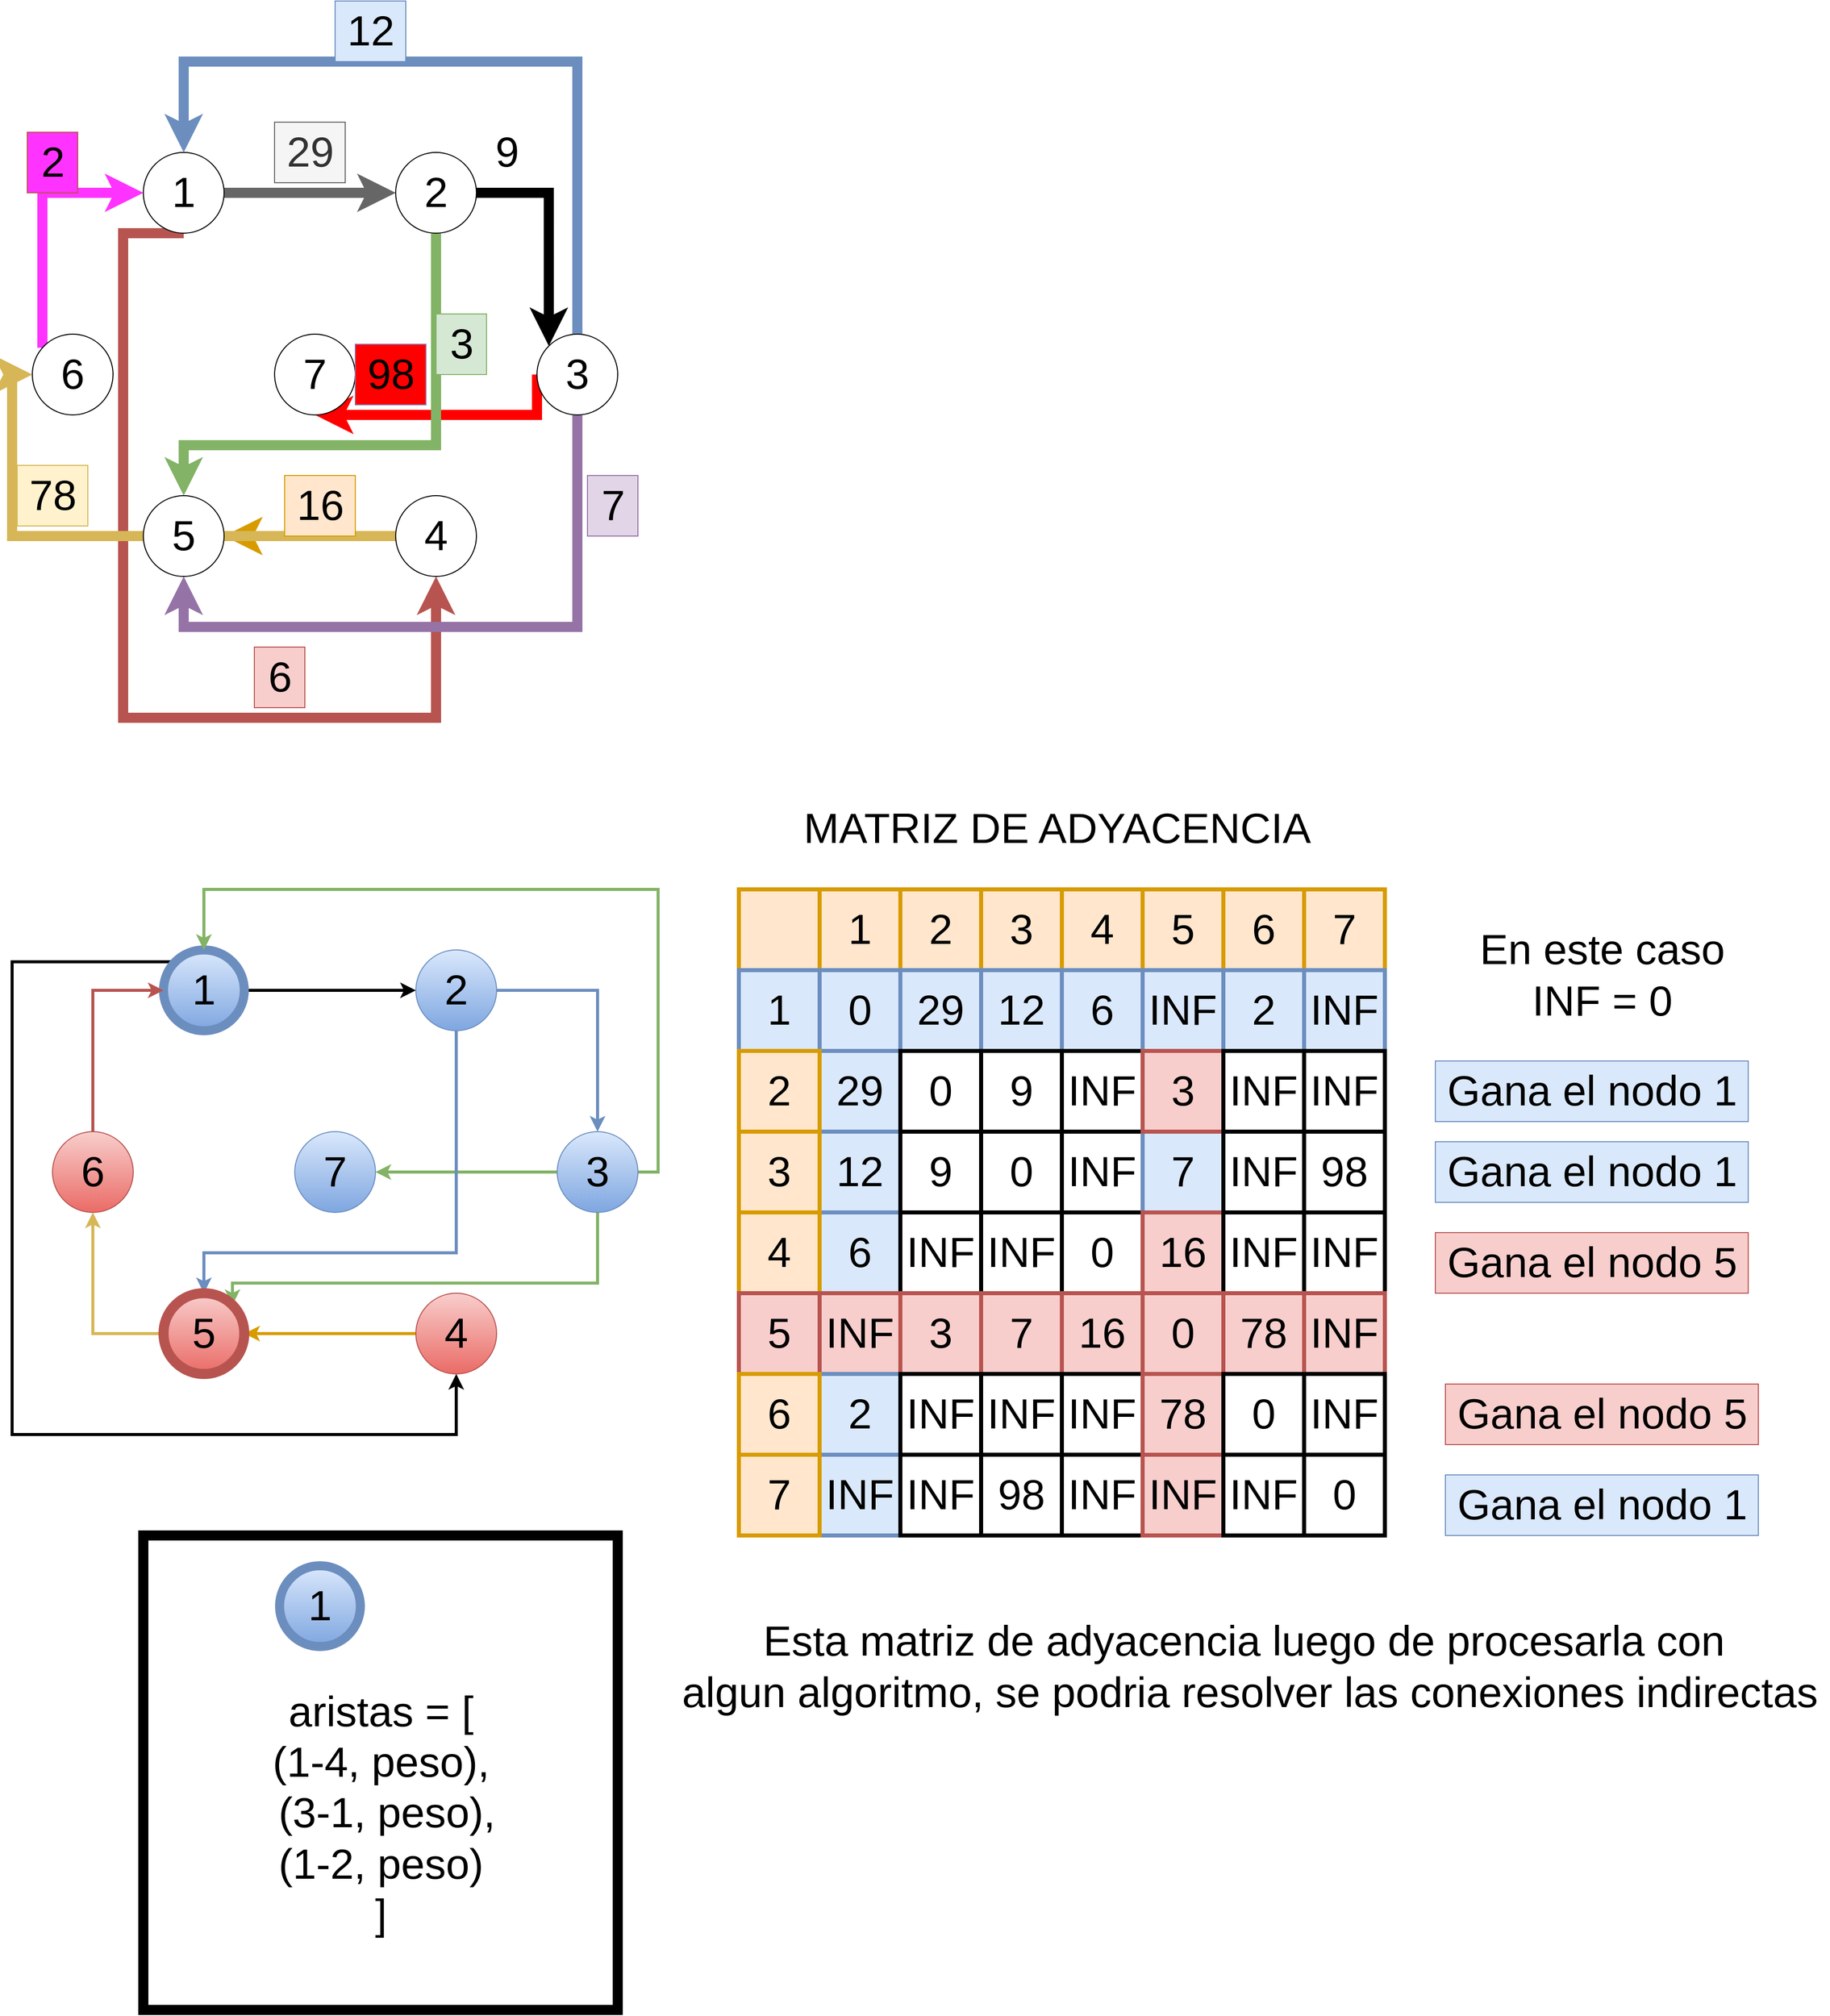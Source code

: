<mxfile version="20.3.0" type="device"><diagram id="lBV7NIcPHMuxXosU-06B" name="Page-1"><mxGraphModel dx="1848" dy="3428" grid="1" gridSize="10" guides="1" tooltips="1" connect="1" arrows="1" fold="1" page="1" pageScale="1" pageWidth="4681" pageHeight="3300" math="0" shadow="0"><root><mxCell id="0"/><mxCell id="1" parent="0"/><mxCell id="FxR7PMtxzr9Iw1Mq1YJ_-73" value="" style="whiteSpace=wrap;html=1;aspect=fixed;strokeWidth=10;fontSize=42;" vertex="1" parent="1"><mxGeometry x="170" y="1520" width="470" height="470" as="geometry"/></mxCell><mxCell id="FxR7PMtxzr9Iw1Mq1YJ_-8" style="edgeStyle=orthogonalEdgeStyle;rounded=0;orthogonalLoop=1;jettySize=auto;html=1;fontSize=42;fillColor=#f5f5f5;strokeColor=#666666;strokeWidth=10;" edge="1" parent="1" source="FxR7PMtxzr9Iw1Mq1YJ_-1" target="FxR7PMtxzr9Iw1Mq1YJ_-4"><mxGeometry relative="1" as="geometry"/></mxCell><mxCell id="FxR7PMtxzr9Iw1Mq1YJ_-20" style="edgeStyle=orthogonalEdgeStyle;rounded=0;orthogonalLoop=1;jettySize=auto;html=1;exitX=0.5;exitY=1;exitDx=0;exitDy=0;entryX=0.5;entryY=1;entryDx=0;entryDy=0;strokeWidth=10;fontSize=42;fillColor=#f8cecc;strokeColor=#b85450;" edge="1" parent="1" source="FxR7PMtxzr9Iw1Mq1YJ_-1" target="FxR7PMtxzr9Iw1Mq1YJ_-6"><mxGeometry relative="1" as="geometry"><Array as="points"><mxPoint x="150" y="230"/><mxPoint x="150" y="710"/><mxPoint x="460" y="710"/></Array></mxGeometry></mxCell><mxCell id="FxR7PMtxzr9Iw1Mq1YJ_-1" value="1" style="ellipse;whiteSpace=wrap;html=1;aspect=fixed;fontSize=42;" vertex="1" parent="1"><mxGeometry x="170" y="150" width="80" height="80" as="geometry"/></mxCell><mxCell id="FxR7PMtxzr9Iw1Mq1YJ_-14" style="edgeStyle=orthogonalEdgeStyle;rounded=0;orthogonalLoop=1;jettySize=auto;html=1;exitX=0.5;exitY=0;exitDx=0;exitDy=0;entryX=0.5;entryY=0;entryDx=0;entryDy=0;fontSize=42;strokeWidth=10;fillColor=#dae8fc;strokeColor=#6c8ebf;" edge="1" parent="1" source="FxR7PMtxzr9Iw1Mq1YJ_-2" target="FxR7PMtxzr9Iw1Mq1YJ_-1"><mxGeometry relative="1" as="geometry"><Array as="points"><mxPoint x="600" y="60"/><mxPoint x="210" y="60"/></Array></mxGeometry></mxCell><mxCell id="FxR7PMtxzr9Iw1Mq1YJ_-22" style="edgeStyle=orthogonalEdgeStyle;rounded=0;orthogonalLoop=1;jettySize=auto;html=1;exitX=0.5;exitY=1;exitDx=0;exitDy=0;entryX=0.5;entryY=1;entryDx=0;entryDy=0;strokeWidth=10;fontSize=42;fillColor=#e1d5e7;strokeColor=#9673a6;" edge="1" parent="1" source="FxR7PMtxzr9Iw1Mq1YJ_-2" target="FxR7PMtxzr9Iw1Mq1YJ_-7"><mxGeometry relative="1" as="geometry"><Array as="points"><mxPoint x="600" y="620"/><mxPoint x="210" y="620"/></Array></mxGeometry></mxCell><mxCell id="FxR7PMtxzr9Iw1Mq1YJ_-26" style="edgeStyle=orthogonalEdgeStyle;rounded=0;orthogonalLoop=1;jettySize=auto;html=1;exitX=0;exitY=0.5;exitDx=0;exitDy=0;strokeWidth=10;fontSize=42;fillColor=#e1d5e7;strokeColor=#FF0000;" edge="1" parent="1" source="FxR7PMtxzr9Iw1Mq1YJ_-2" target="FxR7PMtxzr9Iw1Mq1YJ_-5"><mxGeometry relative="1" as="geometry"><Array as="points"><mxPoint x="560" y="410"/></Array></mxGeometry></mxCell><mxCell id="FxR7PMtxzr9Iw1Mq1YJ_-2" value="3" style="ellipse;whiteSpace=wrap;html=1;aspect=fixed;fontSize=42;" vertex="1" parent="1"><mxGeometry x="560" y="330" width="80" height="80" as="geometry"/></mxCell><mxCell id="FxR7PMtxzr9Iw1Mq1YJ_-28" style="edgeStyle=orthogonalEdgeStyle;rounded=0;orthogonalLoop=1;jettySize=auto;html=1;entryX=0;entryY=0.5;entryDx=0;entryDy=0;strokeColor=#FF33FF;strokeWidth=10;fontSize=42;" edge="1" parent="1" source="FxR7PMtxzr9Iw1Mq1YJ_-3" target="FxR7PMtxzr9Iw1Mq1YJ_-1"><mxGeometry relative="1" as="geometry"><Array as="points"><mxPoint x="70" y="190"/></Array></mxGeometry></mxCell><mxCell id="FxR7PMtxzr9Iw1Mq1YJ_-3" value="6" style="ellipse;whiteSpace=wrap;html=1;aspect=fixed;fontSize=42;" vertex="1" parent="1"><mxGeometry x="60" y="330" width="80" height="80" as="geometry"/></mxCell><mxCell id="FxR7PMtxzr9Iw1Mq1YJ_-10" style="edgeStyle=orthogonalEdgeStyle;rounded=0;orthogonalLoop=1;jettySize=auto;html=1;exitX=0.5;exitY=1;exitDx=0;exitDy=0;entryX=0.5;entryY=0;entryDx=0;entryDy=0;fontSize=42;strokeWidth=10;fillColor=#d5e8d4;strokeColor=#82b366;" edge="1" parent="1" source="FxR7PMtxzr9Iw1Mq1YJ_-4" target="FxR7PMtxzr9Iw1Mq1YJ_-7"><mxGeometry relative="1" as="geometry"><Array as="points"><mxPoint x="460" y="440"/><mxPoint x="210" y="440"/></Array></mxGeometry></mxCell><mxCell id="FxR7PMtxzr9Iw1Mq1YJ_-16" style="edgeStyle=orthogonalEdgeStyle;rounded=0;orthogonalLoop=1;jettySize=auto;html=1;exitX=1;exitY=0.5;exitDx=0;exitDy=0;entryX=0;entryY=0;entryDx=0;entryDy=0;strokeWidth=10;fontSize=42;" edge="1" parent="1" source="FxR7PMtxzr9Iw1Mq1YJ_-4" target="FxR7PMtxzr9Iw1Mq1YJ_-2"><mxGeometry relative="1" as="geometry"/></mxCell><mxCell id="FxR7PMtxzr9Iw1Mq1YJ_-4" value="2" style="ellipse;whiteSpace=wrap;html=1;aspect=fixed;fontSize=42;" vertex="1" parent="1"><mxGeometry x="420" y="150" width="80" height="80" as="geometry"/></mxCell><mxCell id="FxR7PMtxzr9Iw1Mq1YJ_-5" value="7" style="ellipse;whiteSpace=wrap;html=1;aspect=fixed;fontSize=42;" vertex="1" parent="1"><mxGeometry x="300" y="330" width="80" height="80" as="geometry"/></mxCell><mxCell id="FxR7PMtxzr9Iw1Mq1YJ_-18" style="edgeStyle=orthogonalEdgeStyle;rounded=0;orthogonalLoop=1;jettySize=auto;html=1;exitX=0;exitY=0.5;exitDx=0;exitDy=0;strokeWidth=10;fontSize=42;fillColor=#ffe6cc;strokeColor=#d79b00;" edge="1" parent="1" source="FxR7PMtxzr9Iw1Mq1YJ_-6" target="FxR7PMtxzr9Iw1Mq1YJ_-7"><mxGeometry relative="1" as="geometry"/></mxCell><mxCell id="FxR7PMtxzr9Iw1Mq1YJ_-24" style="edgeStyle=orthogonalEdgeStyle;rounded=0;orthogonalLoop=1;jettySize=auto;html=1;entryX=0;entryY=0.5;entryDx=0;entryDy=0;strokeWidth=10;fontSize=42;fillColor=#fff2cc;strokeColor=#d6b656;" edge="1" parent="1" source="FxR7PMtxzr9Iw1Mq1YJ_-6" target="FxR7PMtxzr9Iw1Mq1YJ_-3"><mxGeometry relative="1" as="geometry"/></mxCell><mxCell id="FxR7PMtxzr9Iw1Mq1YJ_-6" value="4" style="ellipse;whiteSpace=wrap;html=1;aspect=fixed;fontSize=42;" vertex="1" parent="1"><mxGeometry x="420" y="490" width="80" height="80" as="geometry"/></mxCell><mxCell id="FxR7PMtxzr9Iw1Mq1YJ_-7" value="5" style="ellipse;whiteSpace=wrap;html=1;aspect=fixed;fontSize=42;" vertex="1" parent="1"><mxGeometry x="170" y="490" width="80" height="80" as="geometry"/></mxCell><mxCell id="FxR7PMtxzr9Iw1Mq1YJ_-9" value="29" style="text;html=1;align=center;verticalAlign=middle;resizable=0;points=[];autosize=1;strokeColor=#666666;fillColor=#f5f5f5;fontSize=42;fontColor=#333333;" vertex="1" parent="1"><mxGeometry x="300" y="120" width="70" height="60" as="geometry"/></mxCell><mxCell id="FxR7PMtxzr9Iw1Mq1YJ_-11" value="3" style="text;html=1;align=center;verticalAlign=middle;resizable=0;points=[];autosize=1;strokeColor=#82b366;fillColor=#d5e8d4;fontSize=42;" vertex="1" parent="1"><mxGeometry x="460" y="310" width="50" height="60" as="geometry"/></mxCell><mxCell id="FxR7PMtxzr9Iw1Mq1YJ_-15" value="12" style="text;html=1;align=center;verticalAlign=middle;resizable=0;points=[];autosize=1;strokeColor=#6c8ebf;fillColor=#dae8fc;fontSize=42;" vertex="1" parent="1"><mxGeometry x="360" width="70" height="60" as="geometry"/></mxCell><mxCell id="FxR7PMtxzr9Iw1Mq1YJ_-17" value="9" style="text;html=1;align=center;verticalAlign=middle;resizable=0;points=[];autosize=1;strokeColor=none;fillColor=none;fontSize=42;" vertex="1" parent="1"><mxGeometry x="505" y="120" width="50" height="60" as="geometry"/></mxCell><mxCell id="FxR7PMtxzr9Iw1Mq1YJ_-19" value="16" style="text;html=1;align=center;verticalAlign=middle;resizable=0;points=[];autosize=1;strokeColor=#d79b00;fillColor=#ffe6cc;fontSize=42;" vertex="1" parent="1"><mxGeometry x="310" y="470" width="70" height="60" as="geometry"/></mxCell><mxCell id="FxR7PMtxzr9Iw1Mq1YJ_-21" value="6" style="text;html=1;align=center;verticalAlign=middle;resizable=0;points=[];autosize=1;strokeColor=#b85450;fillColor=#f8cecc;fontSize=42;" vertex="1" parent="1"><mxGeometry x="280" y="640" width="50" height="60" as="geometry"/></mxCell><mxCell id="FxR7PMtxzr9Iw1Mq1YJ_-23" value="7" style="text;html=1;align=center;verticalAlign=middle;resizable=0;points=[];autosize=1;strokeColor=#9673a6;fillColor=#e1d5e7;fontSize=42;" vertex="1" parent="1"><mxGeometry x="610" y="470" width="50" height="60" as="geometry"/></mxCell><mxCell id="FxR7PMtxzr9Iw1Mq1YJ_-25" value="78" style="text;html=1;align=center;verticalAlign=middle;resizable=0;points=[];autosize=1;strokeColor=#d6b656;fillColor=#fff2cc;fontSize=42;" vertex="1" parent="1"><mxGeometry x="45" y="460" width="70" height="60" as="geometry"/></mxCell><mxCell id="FxR7PMtxzr9Iw1Mq1YJ_-27" value="98" style="text;html=1;align=center;verticalAlign=middle;resizable=0;points=[];autosize=1;strokeColor=#9673a6;fillColor=#FF0000;fontSize=42;" vertex="1" parent="1"><mxGeometry x="380" y="340" width="70" height="60" as="geometry"/></mxCell><mxCell id="FxR7PMtxzr9Iw1Mq1YJ_-29" value="2" style="text;html=1;align=center;verticalAlign=middle;resizable=0;points=[];autosize=1;strokeColor=#b85450;fillColor=#FF33FF;fontSize=42;" vertex="1" parent="1"><mxGeometry x="55" y="130" width="50" height="60" as="geometry"/></mxCell><mxCell id="FxR7PMtxzr9Iw1Mq1YJ_-57" style="edgeStyle=orthogonalEdgeStyle;rounded=0;orthogonalLoop=1;jettySize=auto;html=1;exitX=1;exitY=0.5;exitDx=0;exitDy=0;entryX=0;entryY=0.5;entryDx=0;entryDy=0;strokeColor=#000000;strokeWidth=3;fontSize=42;" edge="1" parent="1" source="FxR7PMtxzr9Iw1Mq1YJ_-32" target="FxR7PMtxzr9Iw1Mq1YJ_-41"><mxGeometry relative="1" as="geometry"/></mxCell><mxCell id="FxR7PMtxzr9Iw1Mq1YJ_-70" style="edgeStyle=orthogonalEdgeStyle;rounded=0;orthogonalLoop=1;jettySize=auto;html=1;exitX=0;exitY=0;exitDx=0;exitDy=0;entryX=0.5;entryY=1;entryDx=0;entryDy=0;strokeColor=#000000;strokeWidth=3;fontSize=42;" edge="1" parent="1" source="FxR7PMtxzr9Iw1Mq1YJ_-32" target="FxR7PMtxzr9Iw1Mq1YJ_-45"><mxGeometry relative="1" as="geometry"><Array as="points"><mxPoint x="40" y="952"/><mxPoint x="40" y="1420"/><mxPoint x="480" y="1420"/></Array></mxGeometry></mxCell><mxCell id="FxR7PMtxzr9Iw1Mq1YJ_-32" value="1" style="ellipse;whiteSpace=wrap;html=1;aspect=fixed;fontSize=42;fillColor=#dae8fc;gradientColor=#7ea6e0;strokeColor=#6c8ebf;strokeWidth=9;" vertex="1" parent="1"><mxGeometry x="190" y="940" width="80" height="80" as="geometry"/></mxCell><mxCell id="FxR7PMtxzr9Iw1Mq1YJ_-61" style="edgeStyle=orthogonalEdgeStyle;rounded=0;orthogonalLoop=1;jettySize=auto;html=1;exitX=0;exitY=0.5;exitDx=0;exitDy=0;entryX=1;entryY=0.5;entryDx=0;entryDy=0;strokeColor=#82b366;strokeWidth=3;fontSize=42;fillColor=#d5e8d4;" edge="1" parent="1" source="FxR7PMtxzr9Iw1Mq1YJ_-36" target="FxR7PMtxzr9Iw1Mq1YJ_-42"><mxGeometry relative="1" as="geometry"/></mxCell><mxCell id="FxR7PMtxzr9Iw1Mq1YJ_-68" style="edgeStyle=orthogonalEdgeStyle;rounded=0;orthogonalLoop=1;jettySize=auto;html=1;exitX=1;exitY=0.5;exitDx=0;exitDy=0;entryX=0.5;entryY=0;entryDx=0;entryDy=0;strokeColor=#82b366;strokeWidth=3;fontSize=42;fillColor=#d5e8d4;" edge="1" parent="1" source="FxR7PMtxzr9Iw1Mq1YJ_-36" target="FxR7PMtxzr9Iw1Mq1YJ_-32"><mxGeometry relative="1" as="geometry"><Array as="points"><mxPoint x="680" y="1160"/><mxPoint x="680" y="880"/><mxPoint x="230" y="880"/></Array></mxGeometry></mxCell><mxCell id="FxR7PMtxzr9Iw1Mq1YJ_-71" style="edgeStyle=orthogonalEdgeStyle;rounded=0;orthogonalLoop=1;jettySize=auto;html=1;exitX=0.5;exitY=1;exitDx=0;exitDy=0;entryX=1;entryY=0;entryDx=0;entryDy=0;strokeColor=#82b366;strokeWidth=3;fontSize=42;fillColor=#d5e8d4;" edge="1" parent="1" source="FxR7PMtxzr9Iw1Mq1YJ_-36" target="FxR7PMtxzr9Iw1Mq1YJ_-46"><mxGeometry relative="1" as="geometry"><Array as="points"><mxPoint x="620" y="1270"/><mxPoint x="258" y="1270"/></Array></mxGeometry></mxCell><mxCell id="FxR7PMtxzr9Iw1Mq1YJ_-36" value="3" style="ellipse;whiteSpace=wrap;html=1;aspect=fixed;fontSize=42;fillColor=#dae8fc;gradientColor=#7ea6e0;strokeColor=#6c8ebf;" vertex="1" parent="1"><mxGeometry x="580" y="1120" width="80" height="80" as="geometry"/></mxCell><mxCell id="FxR7PMtxzr9Iw1Mq1YJ_-64" style="edgeStyle=orthogonalEdgeStyle;rounded=0;orthogonalLoop=1;jettySize=auto;html=1;exitX=0.5;exitY=0;exitDx=0;exitDy=0;entryX=0;entryY=0.5;entryDx=0;entryDy=0;strokeColor=#b85450;strokeWidth=3;fontSize=42;fillColor=#f8cecc;" edge="1" parent="1" source="FxR7PMtxzr9Iw1Mq1YJ_-38" target="FxR7PMtxzr9Iw1Mq1YJ_-32"><mxGeometry relative="1" as="geometry"/></mxCell><mxCell id="FxR7PMtxzr9Iw1Mq1YJ_-38" value="6" style="ellipse;whiteSpace=wrap;html=1;aspect=fixed;fontSize=42;fillColor=#f8cecc;gradientColor=#ea6b66;strokeColor=#b85450;" vertex="1" parent="1"><mxGeometry x="80" y="1120" width="80" height="80" as="geometry"/></mxCell><mxCell id="FxR7PMtxzr9Iw1Mq1YJ_-58" style="edgeStyle=orthogonalEdgeStyle;rounded=0;orthogonalLoop=1;jettySize=auto;html=1;strokeColor=#6c8ebf;strokeWidth=3;fontSize=42;fillColor=#dae8fc;" edge="1" parent="1" source="FxR7PMtxzr9Iw1Mq1YJ_-41" target="FxR7PMtxzr9Iw1Mq1YJ_-36"><mxGeometry relative="1" as="geometry"/></mxCell><mxCell id="FxR7PMtxzr9Iw1Mq1YJ_-59" style="edgeStyle=orthogonalEdgeStyle;rounded=0;orthogonalLoop=1;jettySize=auto;html=1;exitX=0.5;exitY=1;exitDx=0;exitDy=0;strokeColor=#6c8ebf;strokeWidth=3;fontSize=42;fillColor=#dae8fc;" edge="1" parent="1" source="FxR7PMtxzr9Iw1Mq1YJ_-41" target="FxR7PMtxzr9Iw1Mq1YJ_-46"><mxGeometry relative="1" as="geometry"><Array as="points"><mxPoint x="480" y="1240"/><mxPoint x="230" y="1240"/></Array></mxGeometry></mxCell><mxCell id="FxR7PMtxzr9Iw1Mq1YJ_-41" value="2" style="ellipse;whiteSpace=wrap;html=1;aspect=fixed;fontSize=42;fillColor=#dae8fc;gradientColor=#7ea6e0;strokeColor=#6c8ebf;" vertex="1" parent="1"><mxGeometry x="440" y="940" width="80" height="80" as="geometry"/></mxCell><mxCell id="FxR7PMtxzr9Iw1Mq1YJ_-42" value="7" style="ellipse;whiteSpace=wrap;html=1;aspect=fixed;fontSize=42;fillColor=#dae8fc;gradientColor=#7ea6e0;strokeColor=#6c8ebf;" vertex="1" parent="1"><mxGeometry x="320" y="1120" width="80" height="80" as="geometry"/></mxCell><mxCell id="FxR7PMtxzr9Iw1Mq1YJ_-62" style="edgeStyle=orthogonalEdgeStyle;rounded=0;orthogonalLoop=1;jettySize=auto;html=1;exitX=0;exitY=0.5;exitDx=0;exitDy=0;entryX=1;entryY=0.5;entryDx=0;entryDy=0;strokeColor=#d79b00;strokeWidth=3;fontSize=42;fillColor=#ffe6cc;" edge="1" parent="1" source="FxR7PMtxzr9Iw1Mq1YJ_-45" target="FxR7PMtxzr9Iw1Mq1YJ_-46"><mxGeometry relative="1" as="geometry"/></mxCell><mxCell id="FxR7PMtxzr9Iw1Mq1YJ_-45" value="4" style="ellipse;whiteSpace=wrap;html=1;aspect=fixed;fontSize=42;fillColor=#f8cecc;gradientColor=#ea6b66;strokeColor=#b85450;" vertex="1" parent="1"><mxGeometry x="440" y="1280" width="80" height="80" as="geometry"/></mxCell><mxCell id="FxR7PMtxzr9Iw1Mq1YJ_-63" style="edgeStyle=orthogonalEdgeStyle;rounded=0;orthogonalLoop=1;jettySize=auto;html=1;exitX=0;exitY=0.5;exitDx=0;exitDy=0;entryX=0.5;entryY=1;entryDx=0;entryDy=0;strokeColor=#d6b656;strokeWidth=3;fontSize=42;fillColor=#fff2cc;" edge="1" parent="1" source="FxR7PMtxzr9Iw1Mq1YJ_-46" target="FxR7PMtxzr9Iw1Mq1YJ_-38"><mxGeometry relative="1" as="geometry"/></mxCell><mxCell id="FxR7PMtxzr9Iw1Mq1YJ_-46" value="5" style="ellipse;whiteSpace=wrap;html=1;aspect=fixed;fontSize=42;fillColor=#f8cecc;gradientColor=#ea6b66;strokeColor=#b85450;strokeWidth=10;" vertex="1" parent="1"><mxGeometry x="190" y="1280" width="80" height="80" as="geometry"/></mxCell><mxCell id="FxR7PMtxzr9Iw1Mq1YJ_-72" value="1" style="ellipse;whiteSpace=wrap;html=1;aspect=fixed;fontSize=42;fillColor=#dae8fc;gradientColor=#7ea6e0;strokeColor=#6c8ebf;strokeWidth=9;" vertex="1" parent="1"><mxGeometry x="305" y="1550" width="80" height="80" as="geometry"/></mxCell><mxCell id="FxR7PMtxzr9Iw1Mq1YJ_-75" value="aristas = [&lt;br&gt;(1-4, peso),&lt;br&gt;&amp;nbsp;(3-1, peso), &lt;br&gt;(1-2, peso)&lt;br&gt;]" style="text;html=1;resizable=0;autosize=1;align=center;verticalAlign=middle;points=[];fillColor=none;strokeColor=none;rounded=0;strokeWidth=10;fontSize=42;" vertex="1" parent="1"><mxGeometry x="280" y="1660" width="250" height="270" as="geometry"/></mxCell><mxCell id="FxR7PMtxzr9Iw1Mq1YJ_-76" value="" style="whiteSpace=wrap;html=1;aspect=fixed;strokeWidth=4;fontSize=42;" vertex="1" parent="1"><mxGeometry x="760" y="880" width="80" height="80" as="geometry"/></mxCell><mxCell id="FxR7PMtxzr9Iw1Mq1YJ_-77" value="" style="whiteSpace=wrap;html=1;aspect=fixed;strokeWidth=4;fontSize=42;fillColor=#dae8fc;strokeColor=#6c8ebf;" vertex="1" parent="1"><mxGeometry x="760" y="960" width="80" height="80" as="geometry"/></mxCell><mxCell id="FxR7PMtxzr9Iw1Mq1YJ_-78" value="" style="whiteSpace=wrap;html=1;aspect=fixed;strokeWidth=4;fontSize=42;" vertex="1" parent="1"><mxGeometry x="760" y="1120" width="80" height="80" as="geometry"/></mxCell><mxCell id="FxR7PMtxzr9Iw1Mq1YJ_-79" value="" style="whiteSpace=wrap;html=1;aspect=fixed;strokeWidth=4;fontSize=42;" vertex="1" parent="1"><mxGeometry x="760" y="1200" width="80" height="80" as="geometry"/></mxCell><mxCell id="FxR7PMtxzr9Iw1Mq1YJ_-80" value="" style="whiteSpace=wrap;html=1;aspect=fixed;strokeWidth=4;fontSize=42;" vertex="1" parent="1"><mxGeometry x="760" y="1040" width="80" height="80" as="geometry"/></mxCell><mxCell id="FxR7PMtxzr9Iw1Mq1YJ_-81" value="" style="whiteSpace=wrap;html=1;aspect=fixed;strokeWidth=4;fontSize=42;fillColor=#f8cecc;strokeColor=#b85450;" vertex="1" parent="1"><mxGeometry x="760" y="1280" width="80" height="80" as="geometry"/></mxCell><mxCell id="FxR7PMtxzr9Iw1Mq1YJ_-82" value="" style="whiteSpace=wrap;html=1;aspect=fixed;strokeWidth=4;fontSize=42;" vertex="1" parent="1"><mxGeometry x="760" y="1360" width="80" height="80" as="geometry"/></mxCell><mxCell id="FxR7PMtxzr9Iw1Mq1YJ_-83" value="1" style="whiteSpace=wrap;html=1;aspect=fixed;strokeWidth=4;fontSize=42;fillColor=#ffe6cc;strokeColor=#d79b00;" vertex="1" parent="1"><mxGeometry x="840" y="880" width="80" height="80" as="geometry"/></mxCell><mxCell id="FxR7PMtxzr9Iw1Mq1YJ_-84" value="0" style="whiteSpace=wrap;html=1;aspect=fixed;strokeWidth=4;fontSize=42;fillColor=#dae8fc;strokeColor=#6c8ebf;" vertex="1" parent="1"><mxGeometry x="840" y="960" width="80" height="80" as="geometry"/></mxCell><mxCell id="FxR7PMtxzr9Iw1Mq1YJ_-85" value="12" style="whiteSpace=wrap;html=1;aspect=fixed;strokeWidth=4;fontSize=42;fillColor=#dae8fc;strokeColor=#6c8ebf;" vertex="1" parent="1"><mxGeometry x="840" y="1120" width="80" height="80" as="geometry"/></mxCell><mxCell id="FxR7PMtxzr9Iw1Mq1YJ_-86" value="6" style="whiteSpace=wrap;html=1;aspect=fixed;strokeWidth=4;fontSize=42;fillColor=#dae8fc;strokeColor=#6c8ebf;" vertex="1" parent="1"><mxGeometry x="840" y="1200" width="80" height="80" as="geometry"/></mxCell><mxCell id="FxR7PMtxzr9Iw1Mq1YJ_-87" value="29" style="whiteSpace=wrap;html=1;aspect=fixed;strokeWidth=4;fontSize=42;fillColor=#dae8fc;strokeColor=#6c8ebf;" vertex="1" parent="1"><mxGeometry x="840" y="1040" width="80" height="80" as="geometry"/></mxCell><mxCell id="FxR7PMtxzr9Iw1Mq1YJ_-88" value="INF" style="whiteSpace=wrap;html=1;aspect=fixed;strokeWidth=4;fontSize=42;fillColor=#f8cecc;strokeColor=#b85450;" vertex="1" parent="1"><mxGeometry x="840" y="1280" width="80" height="80" as="geometry"/></mxCell><mxCell id="FxR7PMtxzr9Iw1Mq1YJ_-89" value="2" style="whiteSpace=wrap;html=1;aspect=fixed;strokeWidth=4;fontSize=42;fillColor=#dae8fc;strokeColor=#6c8ebf;" vertex="1" parent="1"><mxGeometry x="840" y="1360" width="80" height="80" as="geometry"/></mxCell><mxCell id="FxR7PMtxzr9Iw1Mq1YJ_-90" value="2" style="whiteSpace=wrap;html=1;aspect=fixed;strokeWidth=4;fontSize=42;fillColor=#ffe6cc;strokeColor=#d79b00;" vertex="1" parent="1"><mxGeometry x="920" y="880" width="80" height="80" as="geometry"/></mxCell><mxCell id="FxR7PMtxzr9Iw1Mq1YJ_-91" value="29" style="whiteSpace=wrap;html=1;aspect=fixed;strokeWidth=4;fontSize=42;fillColor=#dae8fc;strokeColor=#6c8ebf;" vertex="1" parent="1"><mxGeometry x="920" y="960" width="80" height="80" as="geometry"/></mxCell><mxCell id="FxR7PMtxzr9Iw1Mq1YJ_-92" value="9" style="whiteSpace=wrap;html=1;aspect=fixed;strokeWidth=4;fontSize=42;" vertex="1" parent="1"><mxGeometry x="920" y="1120" width="80" height="80" as="geometry"/></mxCell><mxCell id="FxR7PMtxzr9Iw1Mq1YJ_-93" value="INF" style="whiteSpace=wrap;html=1;aspect=fixed;strokeWidth=4;fontSize=42;" vertex="1" parent="1"><mxGeometry x="920" y="1200" width="80" height="80" as="geometry"/></mxCell><mxCell id="FxR7PMtxzr9Iw1Mq1YJ_-94" value="0" style="whiteSpace=wrap;html=1;aspect=fixed;strokeWidth=4;fontSize=42;" vertex="1" parent="1"><mxGeometry x="920" y="1040" width="80" height="80" as="geometry"/></mxCell><mxCell id="FxR7PMtxzr9Iw1Mq1YJ_-95" value="3" style="whiteSpace=wrap;html=1;aspect=fixed;strokeWidth=4;fontSize=42;fillColor=#f8cecc;strokeColor=#b85450;" vertex="1" parent="1"><mxGeometry x="920" y="1280" width="80" height="80" as="geometry"/></mxCell><mxCell id="FxR7PMtxzr9Iw1Mq1YJ_-96" value="INF" style="whiteSpace=wrap;html=1;aspect=fixed;strokeWidth=4;fontSize=42;" vertex="1" parent="1"><mxGeometry x="920" y="1360" width="80" height="80" as="geometry"/></mxCell><mxCell id="FxR7PMtxzr9Iw1Mq1YJ_-97" value="3" style="whiteSpace=wrap;html=1;aspect=fixed;strokeWidth=4;fontSize=42;fillColor=#ffe6cc;strokeColor=#d79b00;" vertex="1" parent="1"><mxGeometry x="1000" y="880" width="80" height="80" as="geometry"/></mxCell><mxCell id="FxR7PMtxzr9Iw1Mq1YJ_-98" value="12" style="whiteSpace=wrap;html=1;aspect=fixed;strokeWidth=4;fontSize=42;fillColor=#dae8fc;strokeColor=#6c8ebf;" vertex="1" parent="1"><mxGeometry x="1000" y="960" width="80" height="80" as="geometry"/></mxCell><mxCell id="FxR7PMtxzr9Iw1Mq1YJ_-99" value="0" style="whiteSpace=wrap;html=1;aspect=fixed;strokeWidth=4;fontSize=42;" vertex="1" parent="1"><mxGeometry x="1000" y="1120" width="80" height="80" as="geometry"/></mxCell><mxCell id="FxR7PMtxzr9Iw1Mq1YJ_-100" value="INF" style="whiteSpace=wrap;html=1;aspect=fixed;strokeWidth=4;fontSize=42;" vertex="1" parent="1"><mxGeometry x="1000" y="1200" width="80" height="80" as="geometry"/></mxCell><mxCell id="FxR7PMtxzr9Iw1Mq1YJ_-101" value="9" style="whiteSpace=wrap;html=1;aspect=fixed;strokeWidth=4;fontSize=42;" vertex="1" parent="1"><mxGeometry x="1000" y="1040" width="80" height="80" as="geometry"/></mxCell><mxCell id="FxR7PMtxzr9Iw1Mq1YJ_-102" value="7" style="whiteSpace=wrap;html=1;aspect=fixed;strokeWidth=4;fontSize=42;fillColor=#f8cecc;strokeColor=#b85450;" vertex="1" parent="1"><mxGeometry x="1000" y="1280" width="80" height="80" as="geometry"/></mxCell><mxCell id="FxR7PMtxzr9Iw1Mq1YJ_-103" value="INF" style="whiteSpace=wrap;html=1;aspect=fixed;strokeWidth=4;fontSize=42;" vertex="1" parent="1"><mxGeometry x="1000" y="1360" width="80" height="80" as="geometry"/></mxCell><mxCell id="FxR7PMtxzr9Iw1Mq1YJ_-104" value="4" style="whiteSpace=wrap;html=1;aspect=fixed;strokeWidth=4;fontSize=42;fillColor=#ffe6cc;strokeColor=#d79b00;" vertex="1" parent="1"><mxGeometry x="1080" y="880" width="80" height="80" as="geometry"/></mxCell><mxCell id="FxR7PMtxzr9Iw1Mq1YJ_-105" value="6" style="whiteSpace=wrap;html=1;aspect=fixed;strokeWidth=4;fontSize=42;fillColor=#dae8fc;strokeColor=#6c8ebf;" vertex="1" parent="1"><mxGeometry x="1080" y="960" width="80" height="80" as="geometry"/></mxCell><mxCell id="FxR7PMtxzr9Iw1Mq1YJ_-106" value="INF" style="whiteSpace=wrap;html=1;aspect=fixed;strokeWidth=4;fontSize=42;" vertex="1" parent="1"><mxGeometry x="1080" y="1120" width="80" height="80" as="geometry"/></mxCell><mxCell id="FxR7PMtxzr9Iw1Mq1YJ_-107" value="0" style="whiteSpace=wrap;html=1;aspect=fixed;strokeWidth=4;fontSize=42;" vertex="1" parent="1"><mxGeometry x="1080" y="1200" width="80" height="80" as="geometry"/></mxCell><mxCell id="FxR7PMtxzr9Iw1Mq1YJ_-108" value="INF" style="whiteSpace=wrap;html=1;aspect=fixed;strokeWidth=4;fontSize=42;" vertex="1" parent="1"><mxGeometry x="1080" y="1040" width="80" height="80" as="geometry"/></mxCell><mxCell id="FxR7PMtxzr9Iw1Mq1YJ_-109" value="16" style="whiteSpace=wrap;html=1;aspect=fixed;strokeWidth=4;fontSize=42;fillColor=#f8cecc;strokeColor=#b85450;" vertex="1" parent="1"><mxGeometry x="1080" y="1280" width="80" height="80" as="geometry"/></mxCell><mxCell id="FxR7PMtxzr9Iw1Mq1YJ_-110" value="INF" style="whiteSpace=wrap;html=1;aspect=fixed;strokeWidth=4;fontSize=42;" vertex="1" parent="1"><mxGeometry x="1080" y="1360" width="80" height="80" as="geometry"/></mxCell><mxCell id="FxR7PMtxzr9Iw1Mq1YJ_-111" value="5" style="whiteSpace=wrap;html=1;aspect=fixed;strokeWidth=4;fontSize=42;fillColor=#ffe6cc;strokeColor=#d79b00;" vertex="1" parent="1"><mxGeometry x="1160" y="880" width="80" height="80" as="geometry"/></mxCell><mxCell id="FxR7PMtxzr9Iw1Mq1YJ_-112" value="INF" style="whiteSpace=wrap;html=1;aspect=fixed;strokeWidth=4;fontSize=42;fillColor=#dae8fc;strokeColor=#6c8ebf;" vertex="1" parent="1"><mxGeometry x="1160" y="960" width="80" height="80" as="geometry"/></mxCell><mxCell id="FxR7PMtxzr9Iw1Mq1YJ_-113" value="7" style="whiteSpace=wrap;html=1;aspect=fixed;strokeWidth=4;fontSize=42;fillColor=#dae8fc;strokeColor=#6c8ebf;" vertex="1" parent="1"><mxGeometry x="1160" y="1120" width="80" height="80" as="geometry"/></mxCell><mxCell id="FxR7PMtxzr9Iw1Mq1YJ_-114" value="16" style="whiteSpace=wrap;html=1;aspect=fixed;strokeWidth=4;fontSize=42;fillColor=#f8cecc;strokeColor=#b85450;" vertex="1" parent="1"><mxGeometry x="1160" y="1200" width="80" height="80" as="geometry"/></mxCell><mxCell id="FxR7PMtxzr9Iw1Mq1YJ_-115" value="3" style="whiteSpace=wrap;html=1;aspect=fixed;strokeWidth=4;fontSize=42;fillColor=#f8cecc;strokeColor=#b85450;" vertex="1" parent="1"><mxGeometry x="1160" y="1040" width="80" height="80" as="geometry"/></mxCell><mxCell id="FxR7PMtxzr9Iw1Mq1YJ_-116" value="0" style="whiteSpace=wrap;html=1;aspect=fixed;strokeWidth=4;fontSize=42;fillColor=#f8cecc;strokeColor=#b85450;" vertex="1" parent="1"><mxGeometry x="1160" y="1280" width="80" height="80" as="geometry"/></mxCell><mxCell id="FxR7PMtxzr9Iw1Mq1YJ_-117" value="78" style="whiteSpace=wrap;html=1;aspect=fixed;strokeWidth=4;fontSize=42;fillColor=#f8cecc;strokeColor=#b85450;" vertex="1" parent="1"><mxGeometry x="1160" y="1360" width="80" height="80" as="geometry"/></mxCell><mxCell id="FxR7PMtxzr9Iw1Mq1YJ_-118" value="6" style="whiteSpace=wrap;html=1;aspect=fixed;strokeWidth=4;fontSize=42;fillColor=#ffe6cc;strokeColor=#d79b00;" vertex="1" parent="1"><mxGeometry x="1240" y="880" width="80" height="80" as="geometry"/></mxCell><mxCell id="FxR7PMtxzr9Iw1Mq1YJ_-119" value="2" style="whiteSpace=wrap;html=1;aspect=fixed;strokeWidth=4;fontSize=42;fillColor=#dae8fc;strokeColor=#6c8ebf;" vertex="1" parent="1"><mxGeometry x="1240" y="960" width="80" height="80" as="geometry"/></mxCell><mxCell id="FxR7PMtxzr9Iw1Mq1YJ_-120" value="INF" style="whiteSpace=wrap;html=1;aspect=fixed;strokeWidth=4;fontSize=42;" vertex="1" parent="1"><mxGeometry x="1240" y="1120" width="80" height="80" as="geometry"/></mxCell><mxCell id="FxR7PMtxzr9Iw1Mq1YJ_-121" value="INF" style="whiteSpace=wrap;html=1;aspect=fixed;strokeWidth=4;fontSize=42;" vertex="1" parent="1"><mxGeometry x="1240" y="1200" width="80" height="80" as="geometry"/></mxCell><mxCell id="FxR7PMtxzr9Iw1Mq1YJ_-122" value="INF" style="whiteSpace=wrap;html=1;aspect=fixed;strokeWidth=4;fontSize=42;" vertex="1" parent="1"><mxGeometry x="1240" y="1040" width="80" height="80" as="geometry"/></mxCell><mxCell id="FxR7PMtxzr9Iw1Mq1YJ_-123" value="78" style="whiteSpace=wrap;html=1;aspect=fixed;strokeWidth=4;fontSize=42;fillColor=#f8cecc;strokeColor=#b85450;" vertex="1" parent="1"><mxGeometry x="1240" y="1280" width="80" height="80" as="geometry"/></mxCell><mxCell id="FxR7PMtxzr9Iw1Mq1YJ_-124" value="0" style="whiteSpace=wrap;html=1;aspect=fixed;strokeWidth=4;fontSize=42;" vertex="1" parent="1"><mxGeometry x="1240" y="1360" width="80" height="80" as="geometry"/></mxCell><mxCell id="FxR7PMtxzr9Iw1Mq1YJ_-125" value="7" style="whiteSpace=wrap;html=1;aspect=fixed;strokeWidth=4;fontSize=42;fillColor=#ffe6cc;strokeColor=#d79b00;" vertex="1" parent="1"><mxGeometry x="1320" y="880" width="80" height="80" as="geometry"/></mxCell><mxCell id="FxR7PMtxzr9Iw1Mq1YJ_-126" value="INF" style="whiteSpace=wrap;html=1;aspect=fixed;strokeWidth=4;fontSize=42;fillColor=#dae8fc;strokeColor=#6c8ebf;" vertex="1" parent="1"><mxGeometry x="1320" y="960" width="80" height="80" as="geometry"/></mxCell><mxCell id="FxR7PMtxzr9Iw1Mq1YJ_-127" value="98" style="whiteSpace=wrap;html=1;aspect=fixed;strokeWidth=4;fontSize=42;" vertex="1" parent="1"><mxGeometry x="1320" y="1120" width="80" height="80" as="geometry"/></mxCell><mxCell id="FxR7PMtxzr9Iw1Mq1YJ_-128" value="INF" style="whiteSpace=wrap;html=1;aspect=fixed;strokeWidth=4;fontSize=42;" vertex="1" parent="1"><mxGeometry x="1320" y="1200" width="80" height="80" as="geometry"/></mxCell><mxCell id="FxR7PMtxzr9Iw1Mq1YJ_-129" value="INF" style="whiteSpace=wrap;html=1;aspect=fixed;strokeWidth=4;fontSize=42;" vertex="1" parent="1"><mxGeometry x="1320" y="1040" width="80" height="80" as="geometry"/></mxCell><mxCell id="FxR7PMtxzr9Iw1Mq1YJ_-130" value="INF" style="whiteSpace=wrap;html=1;aspect=fixed;strokeWidth=4;fontSize=42;fillColor=#f8cecc;strokeColor=#b85450;" vertex="1" parent="1"><mxGeometry x="1320" y="1280" width="80" height="80" as="geometry"/></mxCell><mxCell id="FxR7PMtxzr9Iw1Mq1YJ_-131" value="INF" style="whiteSpace=wrap;html=1;aspect=fixed;strokeWidth=4;fontSize=42;" vertex="1" parent="1"><mxGeometry x="1320" y="1360" width="80" height="80" as="geometry"/></mxCell><mxCell id="FxR7PMtxzr9Iw1Mq1YJ_-132" value="" style="whiteSpace=wrap;html=1;aspect=fixed;strokeWidth=4;fontSize=42;fillColor=#ffe6cc;strokeColor=#d79b00;" vertex="1" parent="1"><mxGeometry x="760" y="880" width="80" height="80" as="geometry"/></mxCell><mxCell id="FxR7PMtxzr9Iw1Mq1YJ_-133" value="1" style="whiteSpace=wrap;html=1;aspect=fixed;strokeWidth=4;fontSize=42;fillColor=#dae8fc;strokeColor=#6c8ebf;" vertex="1" parent="1"><mxGeometry x="760" y="960" width="80" height="80" as="geometry"/></mxCell><mxCell id="FxR7PMtxzr9Iw1Mq1YJ_-134" value="2" style="whiteSpace=wrap;html=1;aspect=fixed;strokeWidth=4;fontSize=42;fillColor=#ffe6cc;strokeColor=#d79b00;" vertex="1" parent="1"><mxGeometry x="760" y="1040" width="80" height="80" as="geometry"/></mxCell><mxCell id="FxR7PMtxzr9Iw1Mq1YJ_-135" value="3" style="whiteSpace=wrap;html=1;aspect=fixed;strokeWidth=4;fontSize=42;fillColor=#ffe6cc;strokeColor=#d79b00;" vertex="1" parent="1"><mxGeometry x="760" y="1120" width="80" height="80" as="geometry"/></mxCell><mxCell id="FxR7PMtxzr9Iw1Mq1YJ_-136" value="4" style="whiteSpace=wrap;html=1;aspect=fixed;strokeWidth=4;fontSize=42;fillColor=#ffe6cc;strokeColor=#d79b00;" vertex="1" parent="1"><mxGeometry x="760" y="1200" width="80" height="80" as="geometry"/></mxCell><mxCell id="FxR7PMtxzr9Iw1Mq1YJ_-137" value="5" style="whiteSpace=wrap;html=1;aspect=fixed;strokeWidth=4;fontSize=42;fillColor=#f8cecc;strokeColor=#b85450;" vertex="1" parent="1"><mxGeometry x="760" y="1280" width="80" height="80" as="geometry"/></mxCell><mxCell id="FxR7PMtxzr9Iw1Mq1YJ_-138" value="6" style="whiteSpace=wrap;html=1;aspect=fixed;strokeWidth=4;fontSize=42;fillColor=#ffe6cc;strokeColor=#d79b00;" vertex="1" parent="1"><mxGeometry x="760" y="1360" width="80" height="80" as="geometry"/></mxCell><mxCell id="FxR7PMtxzr9Iw1Mq1YJ_-139" value="" style="whiteSpace=wrap;html=1;aspect=fixed;strokeWidth=4;fontSize=42;" vertex="1" parent="1"><mxGeometry x="760" y="1440" width="80" height="80" as="geometry"/></mxCell><mxCell id="FxR7PMtxzr9Iw1Mq1YJ_-140" value="INF" style="whiteSpace=wrap;html=1;aspect=fixed;strokeWidth=4;fontSize=42;fillColor=#dae8fc;strokeColor=#6c8ebf;" vertex="1" parent="1"><mxGeometry x="840" y="1440" width="80" height="80" as="geometry"/></mxCell><mxCell id="FxR7PMtxzr9Iw1Mq1YJ_-141" value="INF" style="whiteSpace=wrap;html=1;aspect=fixed;strokeWidth=4;fontSize=42;" vertex="1" parent="1"><mxGeometry x="920" y="1440" width="80" height="80" as="geometry"/></mxCell><mxCell id="FxR7PMtxzr9Iw1Mq1YJ_-142" value="98" style="whiteSpace=wrap;html=1;aspect=fixed;strokeWidth=4;fontSize=42;" vertex="1" parent="1"><mxGeometry x="1000" y="1440" width="80" height="80" as="geometry"/></mxCell><mxCell id="FxR7PMtxzr9Iw1Mq1YJ_-143" value="INF" style="whiteSpace=wrap;html=1;aspect=fixed;strokeWidth=4;fontSize=42;" vertex="1" parent="1"><mxGeometry x="1080" y="1440" width="80" height="80" as="geometry"/></mxCell><mxCell id="FxR7PMtxzr9Iw1Mq1YJ_-144" value="INF" style="whiteSpace=wrap;html=1;aspect=fixed;strokeWidth=4;fontSize=42;fillColor=#f8cecc;strokeColor=#b85450;" vertex="1" parent="1"><mxGeometry x="1160" y="1440" width="80" height="80" as="geometry"/></mxCell><mxCell id="FxR7PMtxzr9Iw1Mq1YJ_-145" value="INF" style="whiteSpace=wrap;html=1;aspect=fixed;strokeWidth=4;fontSize=42;" vertex="1" parent="1"><mxGeometry x="1240" y="1440" width="80" height="80" as="geometry"/></mxCell><mxCell id="FxR7PMtxzr9Iw1Mq1YJ_-146" value="0" style="whiteSpace=wrap;html=1;aspect=fixed;strokeWidth=4;fontSize=42;" vertex="1" parent="1"><mxGeometry x="1320" y="1440" width="80" height="80" as="geometry"/></mxCell><mxCell id="FxR7PMtxzr9Iw1Mq1YJ_-147" value="7" style="whiteSpace=wrap;html=1;aspect=fixed;strokeWidth=4;fontSize=42;fillColor=#ffe6cc;strokeColor=#d79b00;" vertex="1" parent="1"><mxGeometry x="760" y="1440" width="80" height="80" as="geometry"/></mxCell><mxCell id="FxR7PMtxzr9Iw1Mq1YJ_-148" value="MATRIZ DE ADYACENCIA" style="text;html=1;align=center;verticalAlign=middle;resizable=0;points=[];autosize=1;strokeColor=none;fillColor=none;fontSize=42;" vertex="1" parent="1"><mxGeometry x="810" y="790" width="530" height="60" as="geometry"/></mxCell><mxCell id="FxR7PMtxzr9Iw1Mq1YJ_-149" value="Gana el nodo 1" style="text;html=1;align=center;verticalAlign=middle;resizable=0;points=[];autosize=1;strokeColor=#6c8ebf;fillColor=#dae8fc;fontSize=42;" vertex="1" parent="1"><mxGeometry x="1450" y="1050" width="310" height="60" as="geometry"/></mxCell><mxCell id="FxR7PMtxzr9Iw1Mq1YJ_-150" value="Gana el nodo 1" style="text;html=1;align=center;verticalAlign=middle;resizable=0;points=[];autosize=1;strokeColor=#6c8ebf;fillColor=#dae8fc;fontSize=42;" vertex="1" parent="1"><mxGeometry x="1450" y="1130" width="310" height="60" as="geometry"/></mxCell><mxCell id="FxR7PMtxzr9Iw1Mq1YJ_-151" value="Gana el nodo 5" style="text;html=1;align=center;verticalAlign=middle;resizable=0;points=[];autosize=1;strokeColor=#b85450;fillColor=#f8cecc;fontSize=42;" vertex="1" parent="1"><mxGeometry x="1450" y="1220" width="310" height="60" as="geometry"/></mxCell><mxCell id="FxR7PMtxzr9Iw1Mq1YJ_-152" value="En este caso&lt;br&gt;INF = 0" style="text;html=1;align=center;verticalAlign=middle;resizable=0;points=[];autosize=1;strokeColor=none;fillColor=none;fontSize=42;" vertex="1" parent="1"><mxGeometry x="1480" y="910" width="270" height="110" as="geometry"/></mxCell><mxCell id="FxR7PMtxzr9Iw1Mq1YJ_-153" value="Gana el nodo 5" style="text;html=1;align=center;verticalAlign=middle;resizable=0;points=[];autosize=1;strokeColor=#b85450;fillColor=#f8cecc;fontSize=42;" vertex="1" parent="1"><mxGeometry x="1460" y="1370" width="310" height="60" as="geometry"/></mxCell><mxCell id="FxR7PMtxzr9Iw1Mq1YJ_-154" value="Gana el nodo 1" style="text;html=1;align=center;verticalAlign=middle;resizable=0;points=[];autosize=1;strokeColor=#6c8ebf;fillColor=#dae8fc;fontSize=42;" vertex="1" parent="1"><mxGeometry x="1460" y="1460" width="310" height="60" as="geometry"/></mxCell><mxCell id="FxR7PMtxzr9Iw1Mq1YJ_-155" value="Esta matriz de adyacencia luego de procesarla con&lt;br&gt;&amp;nbsp;algun algoritmo, se podria resolver las conexiones indirectas" style="text;html=1;align=center;verticalAlign=middle;resizable=0;points=[];autosize=1;strokeColor=none;fillColor=none;fontSize=42;" vertex="1" parent="1"><mxGeometry x="680" y="1595" width="1160" height="110" as="geometry"/></mxCell></root></mxGraphModel></diagram></mxfile>